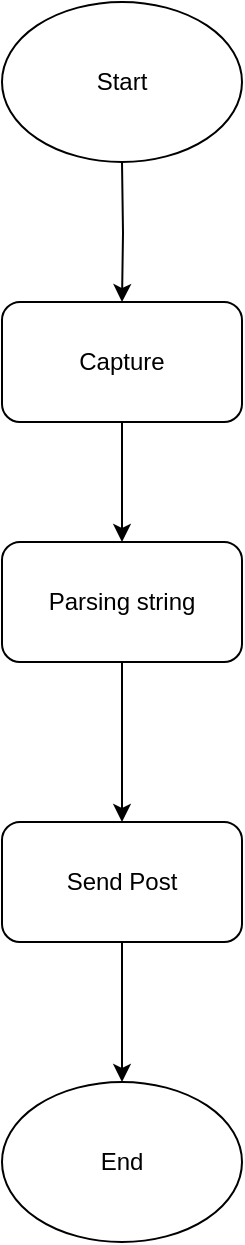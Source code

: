 <mxfile version="13.6.4" type="github">
  <diagram id="C5RBs43oDa-KdzZeNtuy" name="Page-1">
    <mxGraphModel dx="1102" dy="603" grid="1" gridSize="10" guides="1" tooltips="1" connect="1" arrows="1" fold="1" page="1" pageScale="1" pageWidth="827" pageHeight="1169" math="0" shadow="0">
      <root>
        <mxCell id="WIyWlLk6GJQsqaUBKTNV-0" />
        <mxCell id="WIyWlLk6GJQsqaUBKTNV-1" parent="WIyWlLk6GJQsqaUBKTNV-0" />
        <mxCell id="JU8oHnFZkZD7b-IY8dw3-1" value="" style="edgeStyle=orthogonalEdgeStyle;rounded=0;orthogonalLoop=1;jettySize=auto;html=1;" edge="1" parent="WIyWlLk6GJQsqaUBKTNV-1" target="JU8oHnFZkZD7b-IY8dw3-0">
          <mxGeometry relative="1" as="geometry">
            <mxPoint x="220" y="120" as="sourcePoint" />
          </mxGeometry>
        </mxCell>
        <mxCell id="JU8oHnFZkZD7b-IY8dw3-3" value="" style="edgeStyle=orthogonalEdgeStyle;rounded=0;orthogonalLoop=1;jettySize=auto;html=1;" edge="1" parent="WIyWlLk6GJQsqaUBKTNV-1" source="JU8oHnFZkZD7b-IY8dw3-0" target="JU8oHnFZkZD7b-IY8dw3-2">
          <mxGeometry relative="1" as="geometry" />
        </mxCell>
        <mxCell id="JU8oHnFZkZD7b-IY8dw3-0" value="Capture" style="whiteSpace=wrap;html=1;rounded=1;shadow=0;strokeWidth=1;glass=0;" vertex="1" parent="WIyWlLk6GJQsqaUBKTNV-1">
          <mxGeometry x="160" y="190" width="120" height="60" as="geometry" />
        </mxCell>
        <mxCell id="JU8oHnFZkZD7b-IY8dw3-5" value="" style="edgeStyle=orthogonalEdgeStyle;rounded=0;orthogonalLoop=1;jettySize=auto;html=1;" edge="1" parent="WIyWlLk6GJQsqaUBKTNV-1" source="JU8oHnFZkZD7b-IY8dw3-2" target="JU8oHnFZkZD7b-IY8dw3-4">
          <mxGeometry relative="1" as="geometry" />
        </mxCell>
        <mxCell id="JU8oHnFZkZD7b-IY8dw3-2" value="Parsing string" style="whiteSpace=wrap;html=1;rounded=1;shadow=0;strokeWidth=1;glass=0;" vertex="1" parent="WIyWlLk6GJQsqaUBKTNV-1">
          <mxGeometry x="160" y="310" width="120" height="60" as="geometry" />
        </mxCell>
        <mxCell id="JU8oHnFZkZD7b-IY8dw3-8" value="" style="edgeStyle=orthogonalEdgeStyle;rounded=0;orthogonalLoop=1;jettySize=auto;html=1;" edge="1" parent="WIyWlLk6GJQsqaUBKTNV-1" source="JU8oHnFZkZD7b-IY8dw3-4" target="JU8oHnFZkZD7b-IY8dw3-7">
          <mxGeometry relative="1" as="geometry" />
        </mxCell>
        <mxCell id="JU8oHnFZkZD7b-IY8dw3-4" value="Send Post" style="whiteSpace=wrap;html=1;rounded=1;shadow=0;strokeWidth=1;glass=0;" vertex="1" parent="WIyWlLk6GJQsqaUBKTNV-1">
          <mxGeometry x="160" y="450" width="120" height="60" as="geometry" />
        </mxCell>
        <mxCell id="JU8oHnFZkZD7b-IY8dw3-6" value="Start" style="ellipse;whiteSpace=wrap;html=1;" vertex="1" parent="WIyWlLk6GJQsqaUBKTNV-1">
          <mxGeometry x="160" y="40" width="120" height="80" as="geometry" />
        </mxCell>
        <mxCell id="JU8oHnFZkZD7b-IY8dw3-7" value="End" style="ellipse;whiteSpace=wrap;html=1;rounded=1;shadow=0;strokeWidth=1;glass=0;" vertex="1" parent="WIyWlLk6GJQsqaUBKTNV-1">
          <mxGeometry x="160" y="580" width="120" height="80" as="geometry" />
        </mxCell>
      </root>
    </mxGraphModel>
  </diagram>
</mxfile>
